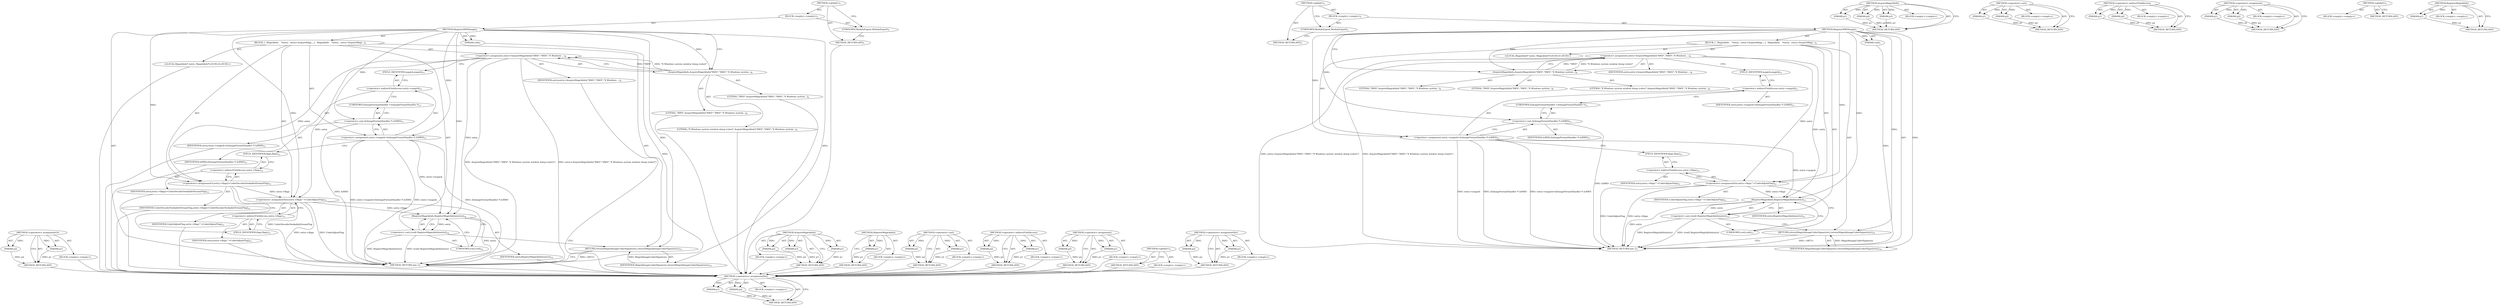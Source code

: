 digraph "&lt;operators&gt;.assignmentXor" {
vulnerable_81 [label=<(METHOD,&lt;operators&gt;.assignmentXor)>];
vulnerable_82 [label=<(PARAM,p1)>];
vulnerable_83 [label=<(PARAM,p2)>];
vulnerable_84 [label=<(BLOCK,&lt;empty&gt;,&lt;empty&gt;)>];
vulnerable_85 [label=<(METHOD_RETURN,ANY)>];
vulnerable_6 [label=<(METHOD,&lt;global&gt;)<SUB>1</SUB>>];
vulnerable_7 [label=<(BLOCK,&lt;empty&gt;,&lt;empty&gt;)<SUB>1</SUB>>];
vulnerable_8 [label=<(UNKNOWN,ModuleExport,ModuleExport)<SUB>1</SUB>>];
vulnerable_9 [label=<(METHOD,RegisterXWDImage)<SUB>1</SUB>>];
vulnerable_10 [label=<(PARAM,void)<SUB>1</SUB>>];
vulnerable_11 [label=<(BLOCK,{
  MagickInfo
    *entry;

  entry=AcquireMagi...,{
  MagickInfo
    *entry;

  entry=AcquireMagi...)<SUB>2</SUB>>];
vulnerable_12 [label="<(LOCAL,MagickInfo* entry: MagickInfo*)<SUB>4</SUB>>"];
vulnerable_13 [label=<(&lt;operator&gt;.assignment,entry=AcquireMagickInfo(&quot;XWD&quot;,&quot;XWD&quot;,&quot;X Windows ...)<SUB>6</SUB>>];
vulnerable_14 [label=<(IDENTIFIER,entry,entry=AcquireMagickInfo(&quot;XWD&quot;,&quot;XWD&quot;,&quot;X Windows ...)<SUB>6</SUB>>];
vulnerable_15 [label=<(AcquireMagickInfo,AcquireMagickInfo(&quot;XWD&quot;,&quot;XWD&quot;,&quot;X Windows system...)<SUB>6</SUB>>];
vulnerable_16 [label=<(LITERAL,&quot;XWD&quot;,AcquireMagickInfo(&quot;XWD&quot;,&quot;XWD&quot;,&quot;X Windows system...)<SUB>6</SUB>>];
vulnerable_17 [label=<(LITERAL,&quot;XWD&quot;,AcquireMagickInfo(&quot;XWD&quot;,&quot;XWD&quot;,&quot;X Windows system...)<SUB>6</SUB>>];
vulnerable_18 [label=<(LITERAL,&quot;X Windows system window dump (color)&quot;,AcquireMagickInfo(&quot;XWD&quot;,&quot;XWD&quot;,&quot;X Windows system...)<SUB>6</SUB>>];
vulnerable_19 [label=<(&lt;operator&gt;.assignment,entry-&gt;magick=(IsImageFormatHandler *) IsXWD)<SUB>11</SUB>>];
vulnerable_20 [label=<(&lt;operator&gt;.indirectFieldAccess,entry-&gt;magick)<SUB>11</SUB>>];
vulnerable_21 [label=<(IDENTIFIER,entry,entry-&gt;magick=(IsImageFormatHandler *) IsXWD)<SUB>11</SUB>>];
vulnerable_22 [label=<(FIELD_IDENTIFIER,magick,magick)<SUB>11</SUB>>];
vulnerable_23 [label=<(&lt;operator&gt;.cast,(IsImageFormatHandler *) IsXWD)<SUB>11</SUB>>];
vulnerable_24 [label=<(UNKNOWN,IsImageFormatHandler *,IsImageFormatHandler *)<SUB>11</SUB>>];
vulnerable_25 [label=<(IDENTIFIER,IsXWD,(IsImageFormatHandler *) IsXWD)<SUB>11</SUB>>];
vulnerable_26 [label=<(&lt;operators&gt;.assignmentXor,entry-&gt;flags^=CoderAdjoinFlag)<SUB>12</SUB>>];
vulnerable_27 [label=<(&lt;operator&gt;.indirectFieldAccess,entry-&gt;flags)<SUB>12</SUB>>];
vulnerable_28 [label=<(IDENTIFIER,entry,entry-&gt;flags^=CoderAdjoinFlag)<SUB>12</SUB>>];
vulnerable_29 [label=<(FIELD_IDENTIFIER,flags,flags)<SUB>12</SUB>>];
vulnerable_30 [label=<(IDENTIFIER,CoderAdjoinFlag,entry-&gt;flags^=CoderAdjoinFlag)<SUB>12</SUB>>];
vulnerable_31 [label=<(&lt;operator&gt;.cast,(void) RegisterMagickInfo(entry))<SUB>13</SUB>>];
vulnerable_32 [label=<(UNKNOWN,void,void)<SUB>13</SUB>>];
vulnerable_33 [label=<(RegisterMagickInfo,RegisterMagickInfo(entry))<SUB>13</SUB>>];
vulnerable_34 [label=<(IDENTIFIER,entry,RegisterMagickInfo(entry))<SUB>13</SUB>>];
vulnerable_35 [label=<(RETURN,return(MagickImageCoderSignature);,return(MagickImageCoderSignature);)<SUB>14</SUB>>];
vulnerable_36 [label=<(IDENTIFIER,MagickImageCoderSignature,return(MagickImageCoderSignature);)<SUB>14</SUB>>];
vulnerable_37 [label=<(METHOD_RETURN,size_t)<SUB>1</SUB>>];
vulnerable_39 [label=<(METHOD_RETURN,ANY)<SUB>1</SUB>>];
vulnerable_65 [label=<(METHOD,AcquireMagickInfo)>];
vulnerable_66 [label=<(PARAM,p1)>];
vulnerable_67 [label=<(PARAM,p2)>];
vulnerable_68 [label=<(PARAM,p3)>];
vulnerable_69 [label=<(BLOCK,&lt;empty&gt;,&lt;empty&gt;)>];
vulnerable_70 [label=<(METHOD_RETURN,ANY)>];
vulnerable_76 [label=<(METHOD,&lt;operator&gt;.cast)>];
vulnerable_77 [label=<(PARAM,p1)>];
vulnerable_78 [label=<(PARAM,p2)>];
vulnerable_79 [label=<(BLOCK,&lt;empty&gt;,&lt;empty&gt;)>];
vulnerable_80 [label=<(METHOD_RETURN,ANY)>];
vulnerable_71 [label=<(METHOD,&lt;operator&gt;.indirectFieldAccess)>];
vulnerable_72 [label=<(PARAM,p1)>];
vulnerable_73 [label=<(PARAM,p2)>];
vulnerable_74 [label=<(BLOCK,&lt;empty&gt;,&lt;empty&gt;)>];
vulnerable_75 [label=<(METHOD_RETURN,ANY)>];
vulnerable_60 [label=<(METHOD,&lt;operator&gt;.assignment)>];
vulnerable_61 [label=<(PARAM,p1)>];
vulnerable_62 [label=<(PARAM,p2)>];
vulnerable_63 [label=<(BLOCK,&lt;empty&gt;,&lt;empty&gt;)>];
vulnerable_64 [label=<(METHOD_RETURN,ANY)>];
vulnerable_54 [label=<(METHOD,&lt;global&gt;)<SUB>1</SUB>>];
vulnerable_55 [label=<(BLOCK,&lt;empty&gt;,&lt;empty&gt;)>];
vulnerable_56 [label=<(METHOD_RETURN,ANY)>];
vulnerable_86 [label=<(METHOD,RegisterMagickInfo)>];
vulnerable_87 [label=<(PARAM,p1)>];
vulnerable_88 [label=<(BLOCK,&lt;empty&gt;,&lt;empty&gt;)>];
vulnerable_89 [label=<(METHOD_RETURN,ANY)>];
fixed_86 [label=<(METHOD,&lt;operators&gt;.assignmentOr)>];
fixed_87 [label=<(PARAM,p1)>];
fixed_88 [label=<(PARAM,p2)>];
fixed_89 [label=<(BLOCK,&lt;empty&gt;,&lt;empty&gt;)>];
fixed_90 [label=<(METHOD_RETURN,ANY)>];
fixed_6 [label=<(METHOD,&lt;global&gt;)<SUB>1</SUB>>];
fixed_7 [label=<(BLOCK,&lt;empty&gt;,&lt;empty&gt;)<SUB>1</SUB>>];
fixed_8 [label=<(UNKNOWN,ModuleExport,ModuleExport)<SUB>1</SUB>>];
fixed_9 [label=<(METHOD,RegisterXWDImage)<SUB>1</SUB>>];
fixed_10 [label=<(PARAM,void)<SUB>1</SUB>>];
fixed_11 [label=<(BLOCK,{
  MagickInfo
    *entry;

  entry=AcquireMagi...,{
  MagickInfo
    *entry;

  entry=AcquireMagi...)<SUB>2</SUB>>];
fixed_12 [label="<(LOCAL,MagickInfo* entry: MagickInfo*)<SUB>4</SUB>>"];
fixed_13 [label=<(&lt;operator&gt;.assignment,entry=AcquireMagickInfo(&quot;XWD&quot;,&quot;XWD&quot;,&quot;X Windows ...)<SUB>6</SUB>>];
fixed_14 [label=<(IDENTIFIER,entry,entry=AcquireMagickInfo(&quot;XWD&quot;,&quot;XWD&quot;,&quot;X Windows ...)<SUB>6</SUB>>];
fixed_15 [label=<(AcquireMagickInfo,AcquireMagickInfo(&quot;XWD&quot;,&quot;XWD&quot;,&quot;X Windows system...)<SUB>6</SUB>>];
fixed_16 [label=<(LITERAL,&quot;XWD&quot;,AcquireMagickInfo(&quot;XWD&quot;,&quot;XWD&quot;,&quot;X Windows system...)<SUB>6</SUB>>];
fixed_17 [label=<(LITERAL,&quot;XWD&quot;,AcquireMagickInfo(&quot;XWD&quot;,&quot;XWD&quot;,&quot;X Windows system...)<SUB>6</SUB>>];
fixed_18 [label=<(LITERAL,&quot;X Windows system window dump (color)&quot;,AcquireMagickInfo(&quot;XWD&quot;,&quot;XWD&quot;,&quot;X Windows system...)<SUB>6</SUB>>];
fixed_19 [label=<(&lt;operator&gt;.assignment,entry-&gt;magick=(IsImageFormatHandler *) IsXWD)<SUB>11</SUB>>];
fixed_20 [label=<(&lt;operator&gt;.indirectFieldAccess,entry-&gt;magick)<SUB>11</SUB>>];
fixed_21 [label=<(IDENTIFIER,entry,entry-&gt;magick=(IsImageFormatHandler *) IsXWD)<SUB>11</SUB>>];
fixed_22 [label=<(FIELD_IDENTIFIER,magick,magick)<SUB>11</SUB>>];
fixed_23 [label=<(&lt;operator&gt;.cast,(IsImageFormatHandler *) IsXWD)<SUB>11</SUB>>];
fixed_24 [label=<(UNKNOWN,IsImageFormatHandler *,IsImageFormatHandler *)<SUB>11</SUB>>];
fixed_25 [label=<(IDENTIFIER,IsXWD,(IsImageFormatHandler *) IsXWD)<SUB>11</SUB>>];
fixed_26 [label=<(&lt;operators&gt;.assignmentOr,entry-&gt;flags|=CoderDecoderSeekableStreamFlag)<SUB>12</SUB>>];
fixed_27 [label=<(&lt;operator&gt;.indirectFieldAccess,entry-&gt;flags)<SUB>12</SUB>>];
fixed_28 [label=<(IDENTIFIER,entry,entry-&gt;flags|=CoderDecoderSeekableStreamFlag)<SUB>12</SUB>>];
fixed_29 [label=<(FIELD_IDENTIFIER,flags,flags)<SUB>12</SUB>>];
fixed_30 [label=<(IDENTIFIER,CoderDecoderSeekableStreamFlag,entry-&gt;flags|=CoderDecoderSeekableStreamFlag)<SUB>12</SUB>>];
fixed_31 [label=<(&lt;operators&gt;.assignmentXor,entry-&gt;flags^=CoderAdjoinFlag)<SUB>13</SUB>>];
fixed_32 [label=<(&lt;operator&gt;.indirectFieldAccess,entry-&gt;flags)<SUB>13</SUB>>];
fixed_33 [label=<(IDENTIFIER,entry,entry-&gt;flags^=CoderAdjoinFlag)<SUB>13</SUB>>];
fixed_34 [label=<(FIELD_IDENTIFIER,flags,flags)<SUB>13</SUB>>];
fixed_35 [label=<(IDENTIFIER,CoderAdjoinFlag,entry-&gt;flags^=CoderAdjoinFlag)<SUB>13</SUB>>];
fixed_36 [label=<(&lt;operator&gt;.cast,(void) RegisterMagickInfo(entry))<SUB>14</SUB>>];
fixed_37 [label=<(UNKNOWN,void,void)<SUB>14</SUB>>];
fixed_38 [label=<(RegisterMagickInfo,RegisterMagickInfo(entry))<SUB>14</SUB>>];
fixed_39 [label=<(IDENTIFIER,entry,RegisterMagickInfo(entry))<SUB>14</SUB>>];
fixed_40 [label=<(RETURN,return(MagickImageCoderSignature);,return(MagickImageCoderSignature);)<SUB>15</SUB>>];
fixed_41 [label=<(IDENTIFIER,MagickImageCoderSignature,return(MagickImageCoderSignature);)<SUB>15</SUB>>];
fixed_42 [label=<(METHOD_RETURN,size_t)<SUB>1</SUB>>];
fixed_44 [label=<(METHOD_RETURN,ANY)<SUB>1</SUB>>];
fixed_70 [label=<(METHOD,AcquireMagickInfo)>];
fixed_71 [label=<(PARAM,p1)>];
fixed_72 [label=<(PARAM,p2)>];
fixed_73 [label=<(PARAM,p3)>];
fixed_74 [label=<(BLOCK,&lt;empty&gt;,&lt;empty&gt;)>];
fixed_75 [label=<(METHOD_RETURN,ANY)>];
fixed_96 [label=<(METHOD,RegisterMagickInfo)>];
fixed_97 [label=<(PARAM,p1)>];
fixed_98 [label=<(BLOCK,&lt;empty&gt;,&lt;empty&gt;)>];
fixed_99 [label=<(METHOD_RETURN,ANY)>];
fixed_81 [label=<(METHOD,&lt;operator&gt;.cast)>];
fixed_82 [label=<(PARAM,p1)>];
fixed_83 [label=<(PARAM,p2)>];
fixed_84 [label=<(BLOCK,&lt;empty&gt;,&lt;empty&gt;)>];
fixed_85 [label=<(METHOD_RETURN,ANY)>];
fixed_76 [label=<(METHOD,&lt;operator&gt;.indirectFieldAccess)>];
fixed_77 [label=<(PARAM,p1)>];
fixed_78 [label=<(PARAM,p2)>];
fixed_79 [label=<(BLOCK,&lt;empty&gt;,&lt;empty&gt;)>];
fixed_80 [label=<(METHOD_RETURN,ANY)>];
fixed_65 [label=<(METHOD,&lt;operator&gt;.assignment)>];
fixed_66 [label=<(PARAM,p1)>];
fixed_67 [label=<(PARAM,p2)>];
fixed_68 [label=<(BLOCK,&lt;empty&gt;,&lt;empty&gt;)>];
fixed_69 [label=<(METHOD_RETURN,ANY)>];
fixed_59 [label=<(METHOD,&lt;global&gt;)<SUB>1</SUB>>];
fixed_60 [label=<(BLOCK,&lt;empty&gt;,&lt;empty&gt;)>];
fixed_61 [label=<(METHOD_RETURN,ANY)>];
fixed_91 [label=<(METHOD,&lt;operators&gt;.assignmentXor)>];
fixed_92 [label=<(PARAM,p1)>];
fixed_93 [label=<(PARAM,p2)>];
fixed_94 [label=<(BLOCK,&lt;empty&gt;,&lt;empty&gt;)>];
fixed_95 [label=<(METHOD_RETURN,ANY)>];
vulnerable_81 -> vulnerable_82  [key=0, label="AST: "];
vulnerable_81 -> vulnerable_82  [key=1, label="DDG: "];
vulnerable_81 -> vulnerable_84  [key=0, label="AST: "];
vulnerable_81 -> vulnerable_83  [key=0, label="AST: "];
vulnerable_81 -> vulnerable_83  [key=1, label="DDG: "];
vulnerable_81 -> vulnerable_85  [key=0, label="AST: "];
vulnerable_81 -> vulnerable_85  [key=1, label="CFG: "];
vulnerable_82 -> vulnerable_85  [key=0, label="DDG: p1"];
vulnerable_83 -> vulnerable_85  [key=0, label="DDG: p2"];
vulnerable_6 -> vulnerable_7  [key=0, label="AST: "];
vulnerable_6 -> vulnerable_39  [key=0, label="AST: "];
vulnerable_6 -> vulnerable_8  [key=0, label="CFG: "];
vulnerable_7 -> vulnerable_8  [key=0, label="AST: "];
vulnerable_7 -> vulnerable_9  [key=0, label="AST: "];
vulnerable_8 -> vulnerable_39  [key=0, label="CFG: "];
vulnerable_9 -> vulnerable_10  [key=0, label="AST: "];
vulnerable_9 -> vulnerable_10  [key=1, label="DDG: "];
vulnerable_9 -> vulnerable_11  [key=0, label="AST: "];
vulnerable_9 -> vulnerable_37  [key=0, label="AST: "];
vulnerable_9 -> vulnerable_15  [key=0, label="CFG: "];
vulnerable_9 -> vulnerable_15  [key=1, label="DDG: "];
vulnerable_9 -> vulnerable_19  [key=0, label="DDG: "];
vulnerable_9 -> vulnerable_26  [key=0, label="DDG: "];
vulnerable_9 -> vulnerable_35  [key=0, label="DDG: "];
vulnerable_9 -> vulnerable_36  [key=0, label="DDG: "];
vulnerable_9 -> vulnerable_23  [key=0, label="DDG: "];
vulnerable_9 -> vulnerable_33  [key=0, label="DDG: "];
vulnerable_10 -> vulnerable_37  [key=0, label="DDG: "];
vulnerable_11 -> vulnerable_12  [key=0, label="AST: "];
vulnerable_11 -> vulnerable_13  [key=0, label="AST: "];
vulnerable_11 -> vulnerable_19  [key=0, label="AST: "];
vulnerable_11 -> vulnerable_26  [key=0, label="AST: "];
vulnerable_11 -> vulnerable_31  [key=0, label="AST: "];
vulnerable_11 -> vulnerable_35  [key=0, label="AST: "];
vulnerable_13 -> vulnerable_14  [key=0, label="AST: "];
vulnerable_13 -> vulnerable_15  [key=0, label="AST: "];
vulnerable_13 -> vulnerable_22  [key=0, label="CFG: "];
vulnerable_13 -> vulnerable_37  [key=0, label="DDG: AcquireMagickInfo(&quot;XWD&quot;,&quot;XWD&quot;,&quot;X Windows system window dump (color)&quot;)"];
vulnerable_13 -> vulnerable_37  [key=1, label="DDG: entry=AcquireMagickInfo(&quot;XWD&quot;,&quot;XWD&quot;,&quot;X Windows system window dump (color)&quot;)"];
vulnerable_13 -> vulnerable_26  [key=0, label="DDG: entry"];
vulnerable_13 -> vulnerable_33  [key=0, label="DDG: entry"];
vulnerable_15 -> vulnerable_16  [key=0, label="AST: "];
vulnerable_15 -> vulnerable_17  [key=0, label="AST: "];
vulnerable_15 -> vulnerable_18  [key=0, label="AST: "];
vulnerable_15 -> vulnerable_13  [key=0, label="CFG: "];
vulnerable_15 -> vulnerable_13  [key=1, label="DDG: &quot;XWD&quot;"];
vulnerable_15 -> vulnerable_13  [key=2, label="DDG: &quot;X Windows system window dump (color)&quot;"];
vulnerable_19 -> vulnerable_20  [key=0, label="AST: "];
vulnerable_19 -> vulnerable_23  [key=0, label="AST: "];
vulnerable_19 -> vulnerable_29  [key=0, label="CFG: "];
vulnerable_19 -> vulnerable_37  [key=0, label="DDG: entry-&gt;magick"];
vulnerable_19 -> vulnerable_37  [key=1, label="DDG: (IsImageFormatHandler *) IsXWD"];
vulnerable_19 -> vulnerable_37  [key=2, label="DDG: entry-&gt;magick=(IsImageFormatHandler *) IsXWD"];
vulnerable_19 -> vulnerable_33  [key=0, label="DDG: entry-&gt;magick"];
vulnerable_20 -> vulnerable_21  [key=0, label="AST: "];
vulnerable_20 -> vulnerable_22  [key=0, label="AST: "];
vulnerable_20 -> vulnerable_24  [key=0, label="CFG: "];
vulnerable_22 -> vulnerable_20  [key=0, label="CFG: "];
vulnerable_23 -> vulnerable_24  [key=0, label="AST: "];
vulnerable_23 -> vulnerable_25  [key=0, label="AST: "];
vulnerable_23 -> vulnerable_19  [key=0, label="CFG: "];
vulnerable_23 -> vulnerable_37  [key=0, label="DDG: IsXWD"];
vulnerable_24 -> vulnerable_23  [key=0, label="CFG: "];
vulnerable_26 -> vulnerable_27  [key=0, label="AST: "];
vulnerable_26 -> vulnerable_30  [key=0, label="AST: "];
vulnerable_26 -> vulnerable_32  [key=0, label="CFG: "];
vulnerable_26 -> vulnerable_37  [key=0, label="DDG: entry-&gt;flags"];
vulnerable_26 -> vulnerable_37  [key=1, label="DDG: CoderAdjoinFlag"];
vulnerable_26 -> vulnerable_33  [key=0, label="DDG: entry-&gt;flags"];
vulnerable_27 -> vulnerable_28  [key=0, label="AST: "];
vulnerable_27 -> vulnerable_29  [key=0, label="AST: "];
vulnerable_27 -> vulnerable_26  [key=0, label="CFG: "];
vulnerable_29 -> vulnerable_27  [key=0, label="CFG: "];
vulnerable_31 -> vulnerable_32  [key=0, label="AST: "];
vulnerable_31 -> vulnerable_33  [key=0, label="AST: "];
vulnerable_31 -> vulnerable_35  [key=0, label="CFG: "];
vulnerable_31 -> vulnerable_37  [key=0, label="DDG: RegisterMagickInfo(entry)"];
vulnerable_31 -> vulnerable_37  [key=1, label="DDG: (void) RegisterMagickInfo(entry)"];
vulnerable_32 -> vulnerable_33  [key=0, label="CFG: "];
vulnerable_33 -> vulnerable_34  [key=0, label="AST: "];
vulnerable_33 -> vulnerable_31  [key=0, label="CFG: "];
vulnerable_33 -> vulnerable_31  [key=1, label="DDG: entry"];
vulnerable_33 -> vulnerable_37  [key=0, label="DDG: entry"];
vulnerable_35 -> vulnerable_36  [key=0, label="AST: "];
vulnerable_35 -> vulnerable_37  [key=0, label="CFG: "];
vulnerable_35 -> vulnerable_37  [key=1, label="DDG: &lt;RET&gt;"];
vulnerable_36 -> vulnerable_35  [key=0, label="DDG: MagickImageCoderSignature"];
vulnerable_65 -> vulnerable_66  [key=0, label="AST: "];
vulnerable_65 -> vulnerable_66  [key=1, label="DDG: "];
vulnerable_65 -> vulnerable_69  [key=0, label="AST: "];
vulnerable_65 -> vulnerable_67  [key=0, label="AST: "];
vulnerable_65 -> vulnerable_67  [key=1, label="DDG: "];
vulnerable_65 -> vulnerable_70  [key=0, label="AST: "];
vulnerable_65 -> vulnerable_70  [key=1, label="CFG: "];
vulnerable_65 -> vulnerable_68  [key=0, label="AST: "];
vulnerable_65 -> vulnerable_68  [key=1, label="DDG: "];
vulnerable_66 -> vulnerable_70  [key=0, label="DDG: p1"];
vulnerable_67 -> vulnerable_70  [key=0, label="DDG: p2"];
vulnerable_68 -> vulnerable_70  [key=0, label="DDG: p3"];
vulnerable_76 -> vulnerable_77  [key=0, label="AST: "];
vulnerable_76 -> vulnerable_77  [key=1, label="DDG: "];
vulnerable_76 -> vulnerable_79  [key=0, label="AST: "];
vulnerable_76 -> vulnerable_78  [key=0, label="AST: "];
vulnerable_76 -> vulnerable_78  [key=1, label="DDG: "];
vulnerable_76 -> vulnerable_80  [key=0, label="AST: "];
vulnerable_76 -> vulnerable_80  [key=1, label="CFG: "];
vulnerable_77 -> vulnerable_80  [key=0, label="DDG: p1"];
vulnerable_78 -> vulnerable_80  [key=0, label="DDG: p2"];
vulnerable_71 -> vulnerable_72  [key=0, label="AST: "];
vulnerable_71 -> vulnerable_72  [key=1, label="DDG: "];
vulnerable_71 -> vulnerable_74  [key=0, label="AST: "];
vulnerable_71 -> vulnerable_73  [key=0, label="AST: "];
vulnerable_71 -> vulnerable_73  [key=1, label="DDG: "];
vulnerable_71 -> vulnerable_75  [key=0, label="AST: "];
vulnerable_71 -> vulnerable_75  [key=1, label="CFG: "];
vulnerable_72 -> vulnerable_75  [key=0, label="DDG: p1"];
vulnerable_73 -> vulnerable_75  [key=0, label="DDG: p2"];
vulnerable_60 -> vulnerable_61  [key=0, label="AST: "];
vulnerable_60 -> vulnerable_61  [key=1, label="DDG: "];
vulnerable_60 -> vulnerable_63  [key=0, label="AST: "];
vulnerable_60 -> vulnerable_62  [key=0, label="AST: "];
vulnerable_60 -> vulnerable_62  [key=1, label="DDG: "];
vulnerable_60 -> vulnerable_64  [key=0, label="AST: "];
vulnerable_60 -> vulnerable_64  [key=1, label="CFG: "];
vulnerable_61 -> vulnerable_64  [key=0, label="DDG: p1"];
vulnerable_62 -> vulnerable_64  [key=0, label="DDG: p2"];
vulnerable_54 -> vulnerable_55  [key=0, label="AST: "];
vulnerable_54 -> vulnerable_56  [key=0, label="AST: "];
vulnerable_54 -> vulnerable_56  [key=1, label="CFG: "];
vulnerable_86 -> vulnerable_87  [key=0, label="AST: "];
vulnerable_86 -> vulnerable_87  [key=1, label="DDG: "];
vulnerable_86 -> vulnerable_88  [key=0, label="AST: "];
vulnerable_86 -> vulnerable_89  [key=0, label="AST: "];
vulnerable_86 -> vulnerable_89  [key=1, label="CFG: "];
vulnerable_87 -> vulnerable_89  [key=0, label="DDG: p1"];
fixed_86 -> fixed_87  [key=0, label="AST: "];
fixed_86 -> fixed_87  [key=1, label="DDG: "];
fixed_86 -> fixed_89  [key=0, label="AST: "];
fixed_86 -> fixed_88  [key=0, label="AST: "];
fixed_86 -> fixed_88  [key=1, label="DDG: "];
fixed_86 -> fixed_90  [key=0, label="AST: "];
fixed_86 -> fixed_90  [key=1, label="CFG: "];
fixed_87 -> fixed_90  [key=0, label="DDG: p1"];
fixed_88 -> fixed_90  [key=0, label="DDG: p2"];
fixed_89 -> vulnerable_81  [key=0];
fixed_90 -> vulnerable_81  [key=0];
fixed_6 -> fixed_7  [key=0, label="AST: "];
fixed_6 -> fixed_44  [key=0, label="AST: "];
fixed_6 -> fixed_8  [key=0, label="CFG: "];
fixed_7 -> fixed_8  [key=0, label="AST: "];
fixed_7 -> fixed_9  [key=0, label="AST: "];
fixed_8 -> fixed_44  [key=0, label="CFG: "];
fixed_9 -> fixed_10  [key=0, label="AST: "];
fixed_9 -> fixed_10  [key=1, label="DDG: "];
fixed_9 -> fixed_11  [key=0, label="AST: "];
fixed_9 -> fixed_42  [key=0, label="AST: "];
fixed_9 -> fixed_15  [key=0, label="CFG: "];
fixed_9 -> fixed_15  [key=1, label="DDG: "];
fixed_9 -> fixed_19  [key=0, label="DDG: "];
fixed_9 -> fixed_26  [key=0, label="DDG: "];
fixed_9 -> fixed_31  [key=0, label="DDG: "];
fixed_9 -> fixed_40  [key=0, label="DDG: "];
fixed_9 -> fixed_41  [key=0, label="DDG: "];
fixed_9 -> fixed_23  [key=0, label="DDG: "];
fixed_9 -> fixed_38  [key=0, label="DDG: "];
fixed_10 -> fixed_42  [key=0, label="DDG: "];
fixed_11 -> fixed_12  [key=0, label="AST: "];
fixed_11 -> fixed_13  [key=0, label="AST: "];
fixed_11 -> fixed_19  [key=0, label="AST: "];
fixed_11 -> fixed_26  [key=0, label="AST: "];
fixed_11 -> fixed_31  [key=0, label="AST: "];
fixed_11 -> fixed_36  [key=0, label="AST: "];
fixed_11 -> fixed_40  [key=0, label="AST: "];
fixed_12 -> vulnerable_81  [key=0];
fixed_13 -> fixed_14  [key=0, label="AST: "];
fixed_13 -> fixed_15  [key=0, label="AST: "];
fixed_13 -> fixed_22  [key=0, label="CFG: "];
fixed_13 -> fixed_42  [key=0, label="DDG: AcquireMagickInfo(&quot;XWD&quot;,&quot;XWD&quot;,&quot;X Windows system window dump (color)&quot;)"];
fixed_13 -> fixed_42  [key=1, label="DDG: entry=AcquireMagickInfo(&quot;XWD&quot;,&quot;XWD&quot;,&quot;X Windows system window dump (color)&quot;)"];
fixed_13 -> fixed_26  [key=0, label="DDG: entry"];
fixed_13 -> fixed_31  [key=0, label="DDG: entry"];
fixed_13 -> fixed_38  [key=0, label="DDG: entry"];
fixed_14 -> vulnerable_81  [key=0];
fixed_15 -> fixed_16  [key=0, label="AST: "];
fixed_15 -> fixed_17  [key=0, label="AST: "];
fixed_15 -> fixed_18  [key=0, label="AST: "];
fixed_15 -> fixed_13  [key=0, label="CFG: "];
fixed_15 -> fixed_13  [key=1, label="DDG: &quot;XWD&quot;"];
fixed_15 -> fixed_13  [key=2, label="DDG: &quot;X Windows system window dump (color)&quot;"];
fixed_16 -> vulnerable_81  [key=0];
fixed_17 -> vulnerable_81  [key=0];
fixed_18 -> vulnerable_81  [key=0];
fixed_19 -> fixed_20  [key=0, label="AST: "];
fixed_19 -> fixed_23  [key=0, label="AST: "];
fixed_19 -> fixed_29  [key=0, label="CFG: "];
fixed_19 -> fixed_42  [key=0, label="DDG: entry-&gt;magick"];
fixed_19 -> fixed_42  [key=1, label="DDG: (IsImageFormatHandler *) IsXWD"];
fixed_19 -> fixed_42  [key=2, label="DDG: entry-&gt;magick=(IsImageFormatHandler *) IsXWD"];
fixed_19 -> fixed_38  [key=0, label="DDG: entry-&gt;magick"];
fixed_20 -> fixed_21  [key=0, label="AST: "];
fixed_20 -> fixed_22  [key=0, label="AST: "];
fixed_20 -> fixed_24  [key=0, label="CFG: "];
fixed_21 -> vulnerable_81  [key=0];
fixed_22 -> fixed_20  [key=0, label="CFG: "];
fixed_23 -> fixed_24  [key=0, label="AST: "];
fixed_23 -> fixed_25  [key=0, label="AST: "];
fixed_23 -> fixed_19  [key=0, label="CFG: "];
fixed_23 -> fixed_42  [key=0, label="DDG: IsXWD"];
fixed_24 -> fixed_23  [key=0, label="CFG: "];
fixed_25 -> vulnerable_81  [key=0];
fixed_26 -> fixed_27  [key=0, label="AST: "];
fixed_26 -> fixed_30  [key=0, label="AST: "];
fixed_26 -> fixed_34  [key=0, label="CFG: "];
fixed_26 -> fixed_42  [key=0, label="DDG: CoderDecoderSeekableStreamFlag"];
fixed_26 -> fixed_31  [key=0, label="DDG: entry-&gt;flags"];
fixed_27 -> fixed_28  [key=0, label="AST: "];
fixed_27 -> fixed_29  [key=0, label="AST: "];
fixed_27 -> fixed_26  [key=0, label="CFG: "];
fixed_28 -> vulnerable_81  [key=0];
fixed_29 -> fixed_27  [key=0, label="CFG: "];
fixed_30 -> vulnerable_81  [key=0];
fixed_31 -> fixed_32  [key=0, label="AST: "];
fixed_31 -> fixed_35  [key=0, label="AST: "];
fixed_31 -> fixed_37  [key=0, label="CFG: "];
fixed_31 -> fixed_42  [key=0, label="DDG: entry-&gt;flags"];
fixed_31 -> fixed_42  [key=1, label="DDG: CoderAdjoinFlag"];
fixed_31 -> fixed_38  [key=0, label="DDG: entry-&gt;flags"];
fixed_32 -> fixed_33  [key=0, label="AST: "];
fixed_32 -> fixed_34  [key=0, label="AST: "];
fixed_32 -> fixed_31  [key=0, label="CFG: "];
fixed_33 -> vulnerable_81  [key=0];
fixed_34 -> fixed_32  [key=0, label="CFG: "];
fixed_35 -> vulnerable_81  [key=0];
fixed_36 -> fixed_37  [key=0, label="AST: "];
fixed_36 -> fixed_38  [key=0, label="AST: "];
fixed_36 -> fixed_40  [key=0, label="CFG: "];
fixed_36 -> fixed_42  [key=0, label="DDG: RegisterMagickInfo(entry)"];
fixed_36 -> fixed_42  [key=1, label="DDG: (void) RegisterMagickInfo(entry)"];
fixed_37 -> fixed_38  [key=0, label="CFG: "];
fixed_38 -> fixed_39  [key=0, label="AST: "];
fixed_38 -> fixed_36  [key=0, label="CFG: "];
fixed_38 -> fixed_36  [key=1, label="DDG: entry"];
fixed_38 -> fixed_42  [key=0, label="DDG: entry"];
fixed_39 -> vulnerable_81  [key=0];
fixed_40 -> fixed_41  [key=0, label="AST: "];
fixed_40 -> fixed_42  [key=0, label="CFG: "];
fixed_40 -> fixed_42  [key=1, label="DDG: &lt;RET&gt;"];
fixed_41 -> fixed_40  [key=0, label="DDG: MagickImageCoderSignature"];
fixed_42 -> vulnerable_81  [key=0];
fixed_44 -> vulnerable_81  [key=0];
fixed_70 -> fixed_71  [key=0, label="AST: "];
fixed_70 -> fixed_71  [key=1, label="DDG: "];
fixed_70 -> fixed_74  [key=0, label="AST: "];
fixed_70 -> fixed_72  [key=0, label="AST: "];
fixed_70 -> fixed_72  [key=1, label="DDG: "];
fixed_70 -> fixed_75  [key=0, label="AST: "];
fixed_70 -> fixed_75  [key=1, label="CFG: "];
fixed_70 -> fixed_73  [key=0, label="AST: "];
fixed_70 -> fixed_73  [key=1, label="DDG: "];
fixed_71 -> fixed_75  [key=0, label="DDG: p1"];
fixed_72 -> fixed_75  [key=0, label="DDG: p2"];
fixed_73 -> fixed_75  [key=0, label="DDG: p3"];
fixed_74 -> vulnerable_81  [key=0];
fixed_75 -> vulnerable_81  [key=0];
fixed_96 -> fixed_97  [key=0, label="AST: "];
fixed_96 -> fixed_97  [key=1, label="DDG: "];
fixed_96 -> fixed_98  [key=0, label="AST: "];
fixed_96 -> fixed_99  [key=0, label="AST: "];
fixed_96 -> fixed_99  [key=1, label="CFG: "];
fixed_97 -> fixed_99  [key=0, label="DDG: p1"];
fixed_98 -> vulnerable_81  [key=0];
fixed_99 -> vulnerable_81  [key=0];
fixed_81 -> fixed_82  [key=0, label="AST: "];
fixed_81 -> fixed_82  [key=1, label="DDG: "];
fixed_81 -> fixed_84  [key=0, label="AST: "];
fixed_81 -> fixed_83  [key=0, label="AST: "];
fixed_81 -> fixed_83  [key=1, label="DDG: "];
fixed_81 -> fixed_85  [key=0, label="AST: "];
fixed_81 -> fixed_85  [key=1, label="CFG: "];
fixed_82 -> fixed_85  [key=0, label="DDG: p1"];
fixed_83 -> fixed_85  [key=0, label="DDG: p2"];
fixed_84 -> vulnerable_81  [key=0];
fixed_85 -> vulnerable_81  [key=0];
fixed_76 -> fixed_77  [key=0, label="AST: "];
fixed_76 -> fixed_77  [key=1, label="DDG: "];
fixed_76 -> fixed_79  [key=0, label="AST: "];
fixed_76 -> fixed_78  [key=0, label="AST: "];
fixed_76 -> fixed_78  [key=1, label="DDG: "];
fixed_76 -> fixed_80  [key=0, label="AST: "];
fixed_76 -> fixed_80  [key=1, label="CFG: "];
fixed_77 -> fixed_80  [key=0, label="DDG: p1"];
fixed_78 -> fixed_80  [key=0, label="DDG: p2"];
fixed_79 -> vulnerable_81  [key=0];
fixed_80 -> vulnerable_81  [key=0];
fixed_65 -> fixed_66  [key=0, label="AST: "];
fixed_65 -> fixed_66  [key=1, label="DDG: "];
fixed_65 -> fixed_68  [key=0, label="AST: "];
fixed_65 -> fixed_67  [key=0, label="AST: "];
fixed_65 -> fixed_67  [key=1, label="DDG: "];
fixed_65 -> fixed_69  [key=0, label="AST: "];
fixed_65 -> fixed_69  [key=1, label="CFG: "];
fixed_66 -> fixed_69  [key=0, label="DDG: p1"];
fixed_67 -> fixed_69  [key=0, label="DDG: p2"];
fixed_68 -> vulnerable_81  [key=0];
fixed_69 -> vulnerable_81  [key=0];
fixed_59 -> fixed_60  [key=0, label="AST: "];
fixed_59 -> fixed_61  [key=0, label="AST: "];
fixed_59 -> fixed_61  [key=1, label="CFG: "];
fixed_60 -> vulnerable_81  [key=0];
fixed_61 -> vulnerable_81  [key=0];
fixed_91 -> fixed_92  [key=0, label="AST: "];
fixed_91 -> fixed_92  [key=1, label="DDG: "];
fixed_91 -> fixed_94  [key=0, label="AST: "];
fixed_91 -> fixed_93  [key=0, label="AST: "];
fixed_91 -> fixed_93  [key=1, label="DDG: "];
fixed_91 -> fixed_95  [key=0, label="AST: "];
fixed_91 -> fixed_95  [key=1, label="CFG: "];
fixed_92 -> fixed_95  [key=0, label="DDG: p1"];
fixed_93 -> fixed_95  [key=0, label="DDG: p2"];
fixed_94 -> vulnerable_81  [key=0];
fixed_95 -> vulnerable_81  [key=0];
}
